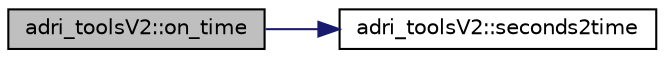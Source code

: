 digraph "adri_toolsV2::on_time"
{
 // LATEX_PDF_SIZE
  edge [fontname="Helvetica",fontsize="10",labelfontname="Helvetica",labelfontsize="10"];
  node [fontname="Helvetica",fontsize="10",shape=record];
  rankdir="LR";
  Node1 [label="adri_toolsV2::on_time",height=0.2,width=0.4,color="black", fillcolor="grey75", style="filled", fontcolor="black",tooltip=" "];
  Node1 -> Node2 [color="midnightblue",fontsize="10",style="solid",fontname="Helvetica"];
  Node2 [label="adri_toolsV2::seconds2time",height=0.2,width=0.4,color="black", fillcolor="white", style="filled",URL="$classadri__tools_v2.html#a11f42d2aaedc8653ca182a33916ec580",tooltip=" "];
}
